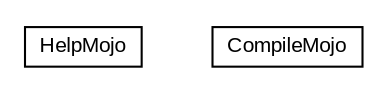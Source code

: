 #!/usr/local/bin/dot
#
# Class diagram 
# Generated by UMLGraph version R5_6-24-gf6e263 (http://www.umlgraph.org/)
#

digraph G {
	edge [fontname="arial",fontsize=10,labelfontname="arial",labelfontsize=10];
	node [fontname="arial",fontsize=10,shape=plaintext];
	nodesep=0.25;
	ranksep=0.5;
	// net.trajano.mojo.jetng.HelpMojo
	c50 [label=<<table title="net.trajano.mojo.jetng.HelpMojo" border="0" cellborder="1" cellspacing="0" cellpadding="2" port="p" href="./HelpMojo.html">
		<tr><td><table border="0" cellspacing="0" cellpadding="1">
<tr><td align="center" balign="center"> HelpMojo </td></tr>
		</table></td></tr>
		</table>>, URL="./HelpMojo.html", fontname="arial", fontcolor="black", fontsize=10.0];
	// net.trajano.mojo.jetng.CompileMojo
	c51 [label=<<table title="net.trajano.mojo.jetng.CompileMojo" border="0" cellborder="1" cellspacing="0" cellpadding="2" port="p" href="./CompileMojo.html">
		<tr><td><table border="0" cellspacing="0" cellpadding="1">
<tr><td align="center" balign="center"> CompileMojo </td></tr>
		</table></td></tr>
		</table>>, URL="./CompileMojo.html", fontname="arial", fontcolor="black", fontsize=10.0];
}

